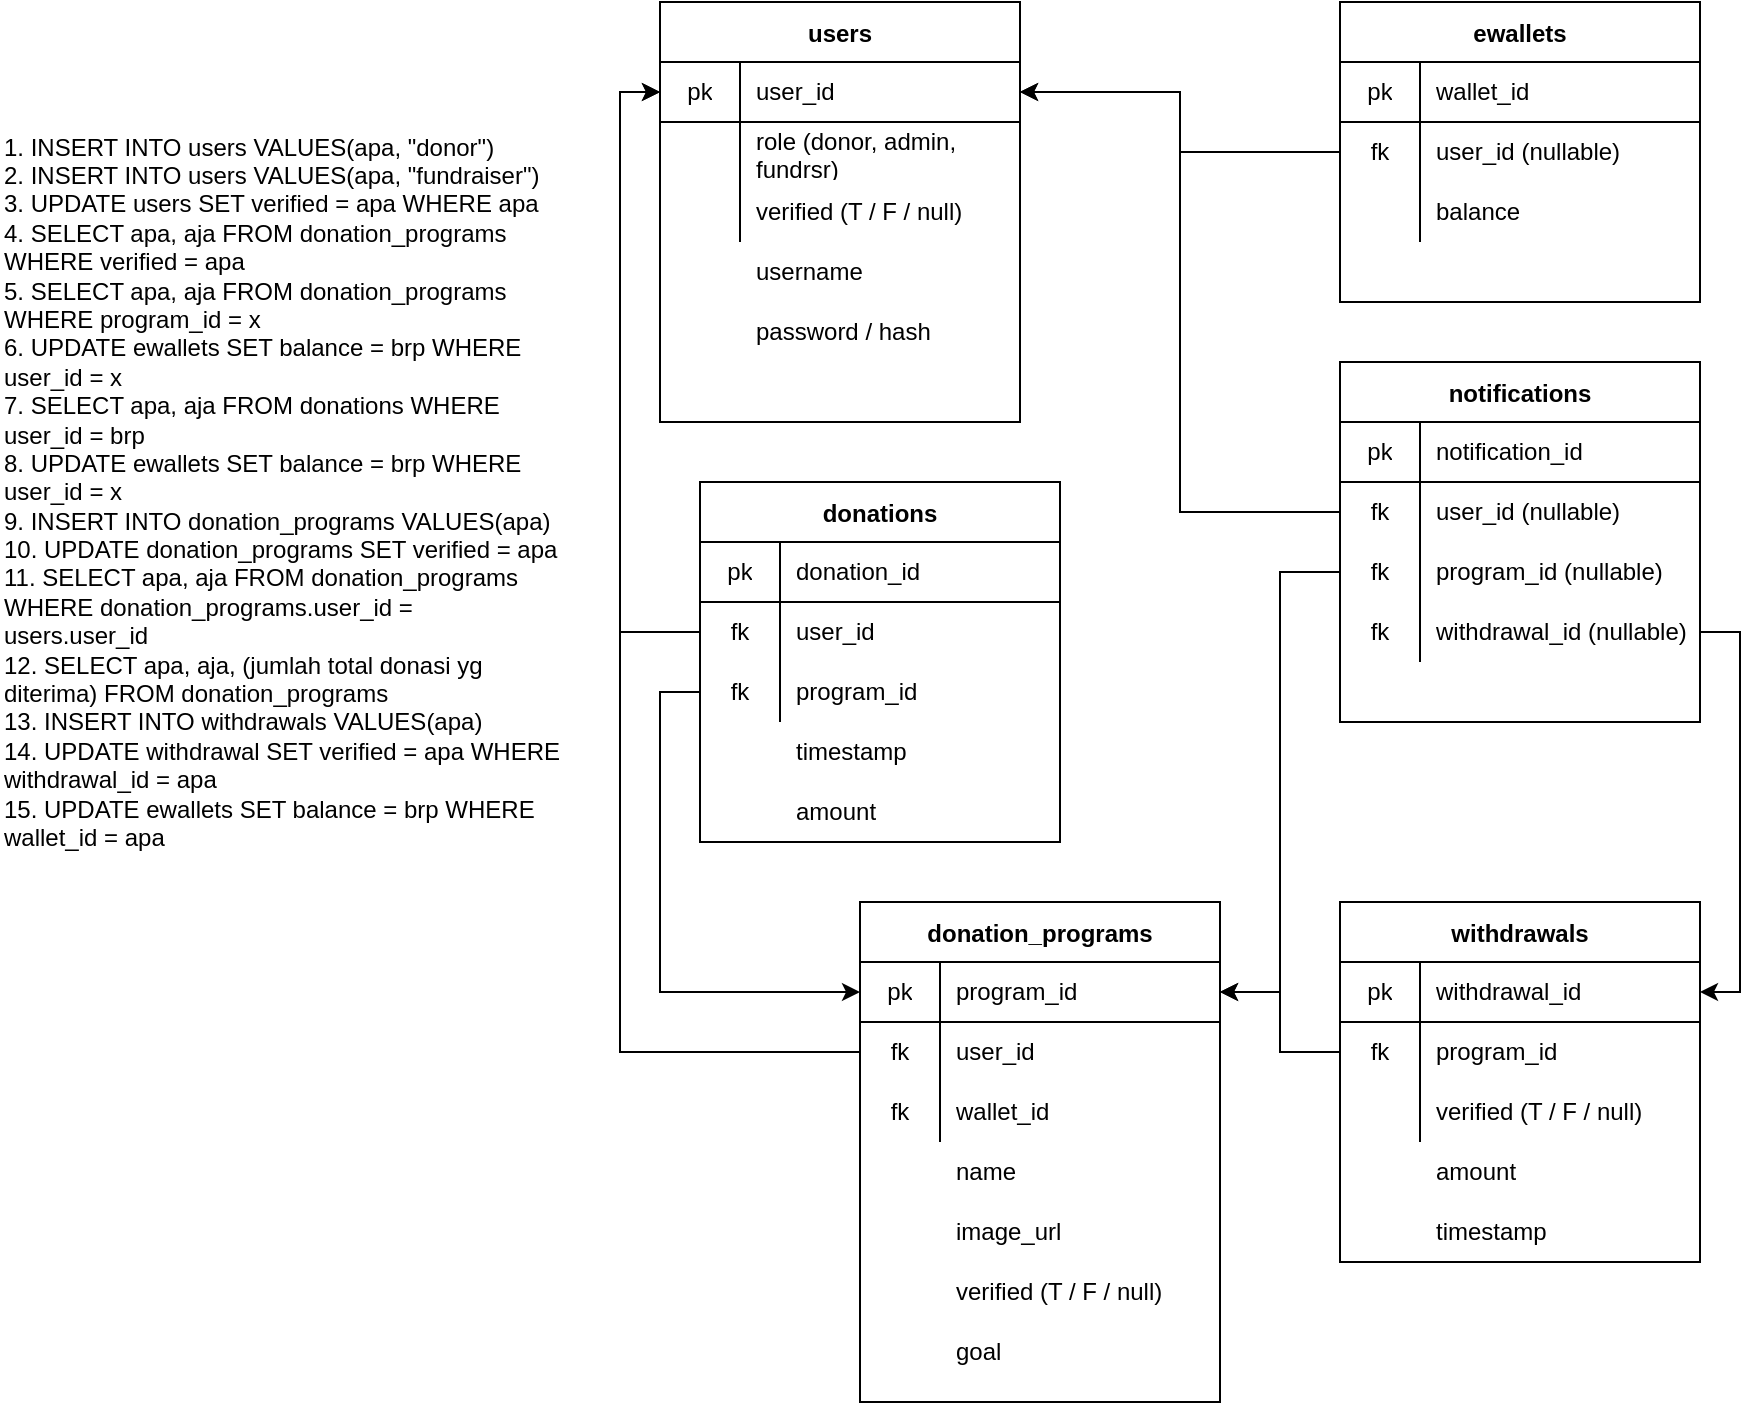 <mxfile version="14.9.5" type="device"><diagram id="EUw-It-gaYHAgssn2J-O" name="Page-1"><mxGraphModel dx="577" dy="476" grid="1" gridSize="10" guides="1" tooltips="1" connect="1" arrows="1" fold="1" page="1" pageScale="1" pageWidth="850" pageHeight="1100" math="0" shadow="0"><root><mxCell id="0"/><mxCell id="1" parent="0"/><mxCell id="Jzd1H7l2kzL9nQGSeCWF-21" value="ewallets" style="shape=table;startSize=30;container=1;collapsible=0;childLayout=tableLayout;fixedRows=1;rowLines=0;fontStyle=1;align=center;pointerEvents=1;" parent="1" vertex="1"><mxGeometry x="730" y="40" width="180" height="150" as="geometry"/></mxCell><mxCell id="Jzd1H7l2kzL9nQGSeCWF-22" value="" style="shape=partialRectangle;html=1;whiteSpace=wrap;collapsible=0;dropTarget=0;pointerEvents=1;fillColor=none;top=0;left=0;bottom=1;right=0;points=[[0,0.5],[1,0.5]];portConstraint=eastwest;" parent="Jzd1H7l2kzL9nQGSeCWF-21" vertex="1"><mxGeometry y="30" width="180" height="30" as="geometry"/></mxCell><mxCell id="Jzd1H7l2kzL9nQGSeCWF-23" value="pk" style="shape=partialRectangle;html=1;whiteSpace=wrap;connectable=0;fillColor=none;top=0;left=0;bottom=0;right=0;overflow=hidden;pointerEvents=1;" parent="Jzd1H7l2kzL9nQGSeCWF-22" vertex="1"><mxGeometry width="40" height="30" as="geometry"/></mxCell><mxCell id="Jzd1H7l2kzL9nQGSeCWF-24" value="&lt;div&gt;wallet_id&lt;/div&gt;" style="shape=partialRectangle;html=1;whiteSpace=wrap;connectable=0;fillColor=none;top=0;left=0;bottom=0;right=0;align=left;spacingLeft=6;overflow=hidden;pointerEvents=1;" parent="Jzd1H7l2kzL9nQGSeCWF-22" vertex="1"><mxGeometry x="40" width="140" height="30" as="geometry"/></mxCell><mxCell id="Jzd1H7l2kzL9nQGSeCWF-25" value="" style="shape=partialRectangle;html=1;whiteSpace=wrap;collapsible=0;dropTarget=0;pointerEvents=1;fillColor=none;top=0;left=0;bottom=0;right=0;points=[[0,0.5],[1,0.5]];portConstraint=eastwest;" parent="Jzd1H7l2kzL9nQGSeCWF-21" vertex="1"><mxGeometry y="60" width="180" height="30" as="geometry"/></mxCell><mxCell id="Jzd1H7l2kzL9nQGSeCWF-26" value="fk" style="shape=partialRectangle;html=1;whiteSpace=wrap;connectable=0;fillColor=none;top=0;left=0;bottom=0;right=0;overflow=hidden;pointerEvents=1;" parent="Jzd1H7l2kzL9nQGSeCWF-25" vertex="1"><mxGeometry width="40" height="30" as="geometry"/></mxCell><mxCell id="Jzd1H7l2kzL9nQGSeCWF-27" value="user_id (nullable)" style="shape=partialRectangle;html=1;whiteSpace=wrap;connectable=0;fillColor=none;top=0;left=0;bottom=0;right=0;align=left;spacingLeft=6;overflow=hidden;pointerEvents=1;" parent="Jzd1H7l2kzL9nQGSeCWF-25" vertex="1"><mxGeometry x="40" width="140" height="30" as="geometry"/></mxCell><mxCell id="Jzd1H7l2kzL9nQGSeCWF-28" value="" style="shape=partialRectangle;html=1;whiteSpace=wrap;collapsible=0;dropTarget=0;pointerEvents=1;fillColor=none;top=0;left=0;bottom=0;right=0;points=[[0,0.5],[1,0.5]];portConstraint=eastwest;" parent="Jzd1H7l2kzL9nQGSeCWF-21" vertex="1"><mxGeometry y="90" width="180" height="30" as="geometry"/></mxCell><mxCell id="Jzd1H7l2kzL9nQGSeCWF-29" value="" style="shape=partialRectangle;html=1;whiteSpace=wrap;connectable=0;fillColor=none;top=0;left=0;bottom=0;right=0;overflow=hidden;pointerEvents=1;" parent="Jzd1H7l2kzL9nQGSeCWF-28" vertex="1"><mxGeometry width="40" height="30" as="geometry"/></mxCell><mxCell id="Jzd1H7l2kzL9nQGSeCWF-30" value="balance" style="shape=partialRectangle;html=1;whiteSpace=wrap;connectable=0;fillColor=none;top=0;left=0;bottom=0;right=0;align=left;spacingLeft=6;overflow=hidden;pointerEvents=1;" parent="Jzd1H7l2kzL9nQGSeCWF-28" vertex="1"><mxGeometry x="40" width="140" height="30" as="geometry"/></mxCell><mxCell id="Jzd1H7l2kzL9nQGSeCWF-72" style="edgeStyle=orthogonalEdgeStyle;rounded=0;orthogonalLoop=1;jettySize=auto;html=1;entryX=0;entryY=0.5;entryDx=0;entryDy=0;" parent="1" source="Jzd1H7l2kzL9nQGSeCWF-49" target="Jzd1H7l2kzL9nQGSeCWF-12" edge="1"><mxGeometry relative="1" as="geometry"/></mxCell><mxCell id="Jzd1H7l2kzL9nQGSeCWF-85" value="&lt;div align=&quot;left&quot;&gt;1. INSERT INTO users VALUES(apa, &quot;donor&quot;)&lt;/div&gt;&lt;div align=&quot;left&quot;&gt;2. INSERT INTO users VALUES(apa, &quot;fundraiser&quot;)&lt;/div&gt;&lt;div align=&quot;left&quot;&gt;3. UPDATE users SET verified = apa WHERE apa&lt;/div&gt;&lt;div align=&quot;left&quot;&gt;4. SELECT apa, aja FROM donation_programs WHERE verified = apa&lt;br&gt;&lt;/div&gt;&lt;div align=&quot;left&quot;&gt;5. SELECT apa, aja FROM donation_programs WHERE program_id = x&lt;/div&gt;&lt;div align=&quot;left&quot;&gt;6. UPDATE ewallets SET balance = brp WHERE user_id = x&lt;/div&gt;&lt;div align=&quot;left&quot;&gt;7. SELECT apa, aja FROM donations WHERE user_id = brp&lt;br&gt;&lt;/div&gt;&lt;div align=&quot;left&quot;&gt;8. UPDATE ewallets SET balance = brp WHERE user_id = x&lt;/div&gt;&lt;div align=&quot;left&quot;&gt;9. INSERT INTO donation_programs VALUES(apa)&lt;/div&gt;&lt;div align=&quot;left&quot;&gt;10. UPDATE donation_programs SET verified = apa&lt;/div&gt;&lt;div align=&quot;left&quot;&gt;11. SELECT apa, aja FROM donation_programs WHERE donation_programs.user_id = users.user_id&lt;/div&gt;&lt;div align=&quot;left&quot;&gt;12. SELECT apa, aja, (jumlah total donasi yg diterima) FROM donation_programs&lt;br&gt;13. INSERT INTO withdrawals VALUES(apa)&lt;/div&gt;&lt;div align=&quot;left&quot;&gt;14. UPDATE withdrawal SET verified = apa WHERE withdrawal_id = apa&lt;/div&gt;&lt;div align=&quot;left&quot;&gt;15. UPDATE ewallets SET balance = brp WHERE wallet_id = apa&lt;br&gt;&lt;/div&gt;" style="text;html=1;strokeColor=none;fillColor=none;align=left;verticalAlign=middle;whiteSpace=wrap;rounded=0;" parent="1" vertex="1"><mxGeometry x="60" y="50" width="280" height="470" as="geometry"/></mxCell><mxCell id="Jzd1H7l2kzL9nQGSeCWF-88" style="edgeStyle=orthogonalEdgeStyle;rounded=0;orthogonalLoop=1;jettySize=auto;html=1;entryX=1;entryY=0.5;entryDx=0;entryDy=0;" parent="1" source="Jzd1H7l2kzL9nQGSeCWF-25" target="Jzd1H7l2kzL9nQGSeCWF-12" edge="1"><mxGeometry relative="1" as="geometry"/></mxCell><mxCell id="Jzd1H7l2kzL9nQGSeCWF-104" style="edgeStyle=orthogonalEdgeStyle;rounded=0;orthogonalLoop=1;jettySize=auto;html=1;entryX=0;entryY=0.5;entryDx=0;entryDy=0;exitX=0;exitY=0.5;exitDx=0;exitDy=0;" parent="1" source="Jzd1H7l2kzL9nQGSeCWF-93" target="Jzd1H7l2kzL9nQGSeCWF-12" edge="1"><mxGeometry relative="1" as="geometry"/></mxCell><mxCell id="Ds6Fi17zF-1QNq_wDJxu-2" value="" style="group" vertex="1" connectable="0" parent="1"><mxGeometry x="490" y="490" width="180" height="250" as="geometry"/></mxCell><mxCell id="Jzd1H7l2kzL9nQGSeCWF-45" value="donation_programs" style="shape=table;startSize=30;container=1;collapsible=0;childLayout=tableLayout;fixedRows=1;rowLines=0;fontStyle=1;align=center;pointerEvents=1;" parent="Ds6Fi17zF-1QNq_wDJxu-2" vertex="1"><mxGeometry width="180" height="250" as="geometry"/></mxCell><mxCell id="Jzd1H7l2kzL9nQGSeCWF-46" value="" style="shape=partialRectangle;html=1;whiteSpace=wrap;collapsible=0;dropTarget=0;pointerEvents=1;fillColor=none;top=0;left=0;bottom=1;right=0;points=[[0,0.5],[1,0.5]];portConstraint=eastwest;" parent="Jzd1H7l2kzL9nQGSeCWF-45" vertex="1"><mxGeometry y="30" width="180" height="30" as="geometry"/></mxCell><mxCell id="Jzd1H7l2kzL9nQGSeCWF-47" value="pk" style="shape=partialRectangle;html=1;whiteSpace=wrap;connectable=0;fillColor=none;top=0;left=0;bottom=0;right=0;overflow=hidden;pointerEvents=1;" parent="Jzd1H7l2kzL9nQGSeCWF-46" vertex="1"><mxGeometry width="40" height="30" as="geometry"/></mxCell><mxCell id="Jzd1H7l2kzL9nQGSeCWF-48" value="program_id" style="shape=partialRectangle;html=1;whiteSpace=wrap;connectable=0;fillColor=none;top=0;left=0;bottom=0;right=0;align=left;spacingLeft=6;overflow=hidden;pointerEvents=1;" parent="Jzd1H7l2kzL9nQGSeCWF-46" vertex="1"><mxGeometry x="40" width="140" height="30" as="geometry"/></mxCell><mxCell id="Jzd1H7l2kzL9nQGSeCWF-49" value="" style="shape=partialRectangle;html=1;whiteSpace=wrap;collapsible=0;dropTarget=0;pointerEvents=1;fillColor=none;top=0;left=0;bottom=0;right=0;points=[[0,0.5],[1,0.5]];portConstraint=eastwest;" parent="Jzd1H7l2kzL9nQGSeCWF-45" vertex="1"><mxGeometry y="60" width="180" height="30" as="geometry"/></mxCell><mxCell id="Jzd1H7l2kzL9nQGSeCWF-50" value="fk" style="shape=partialRectangle;html=1;whiteSpace=wrap;connectable=0;fillColor=none;top=0;left=0;bottom=0;right=0;overflow=hidden;pointerEvents=1;" parent="Jzd1H7l2kzL9nQGSeCWF-49" vertex="1"><mxGeometry width="40" height="30" as="geometry"/></mxCell><mxCell id="Jzd1H7l2kzL9nQGSeCWF-51" value="user_id" style="shape=partialRectangle;html=1;whiteSpace=wrap;connectable=0;fillColor=none;top=0;left=0;bottom=0;right=0;align=left;spacingLeft=6;overflow=hidden;pointerEvents=1;" parent="Jzd1H7l2kzL9nQGSeCWF-49" vertex="1"><mxGeometry x="40" width="140" height="30" as="geometry"/></mxCell><mxCell id="Jzd1H7l2kzL9nQGSeCWF-52" value="" style="shape=partialRectangle;html=1;whiteSpace=wrap;collapsible=0;dropTarget=0;pointerEvents=1;fillColor=none;top=0;left=0;bottom=0;right=0;points=[[0,0.5],[1,0.5]];portConstraint=eastwest;" parent="Jzd1H7l2kzL9nQGSeCWF-45" vertex="1"><mxGeometry y="90" width="180" height="30" as="geometry"/></mxCell><mxCell id="Jzd1H7l2kzL9nQGSeCWF-53" value="fk" style="shape=partialRectangle;html=1;whiteSpace=wrap;connectable=0;fillColor=none;top=0;left=0;bottom=0;right=0;overflow=hidden;pointerEvents=1;" parent="Jzd1H7l2kzL9nQGSeCWF-52" vertex="1"><mxGeometry width="40" height="30" as="geometry"/></mxCell><mxCell id="Jzd1H7l2kzL9nQGSeCWF-54" value="wallet_id" style="shape=partialRectangle;html=1;whiteSpace=wrap;connectable=0;fillColor=none;top=0;left=0;bottom=0;right=0;align=left;spacingLeft=6;overflow=hidden;pointerEvents=1;" parent="Jzd1H7l2kzL9nQGSeCWF-52" vertex="1"><mxGeometry x="40" width="140" height="30" as="geometry"/></mxCell><mxCell id="Jzd1H7l2kzL9nQGSeCWF-55" value="" style="shape=partialRectangle;html=1;whiteSpace=wrap;connectable=0;fillColor=none;top=0;left=0;bottom=0;right=0;overflow=hidden;pointerEvents=1;" parent="Ds6Fi17zF-1QNq_wDJxu-2" vertex="1"><mxGeometry y="210" width="40" height="30" as="geometry"/></mxCell><mxCell id="Jzd1H7l2kzL9nQGSeCWF-56" value="goal" style="shape=partialRectangle;html=1;whiteSpace=wrap;connectable=0;fillColor=none;top=0;left=0;bottom=0;right=0;align=left;spacingLeft=6;overflow=hidden;pointerEvents=1;" parent="Ds6Fi17zF-1QNq_wDJxu-2" vertex="1"><mxGeometry x="40" y="210" width="140" height="30" as="geometry"/></mxCell><mxCell id="Jzd1H7l2kzL9nQGSeCWF-58" value="" style="shape=partialRectangle;html=1;whiteSpace=wrap;connectable=0;fillColor=none;top=0;left=0;bottom=0;right=0;overflow=hidden;pointerEvents=1;" parent="Ds6Fi17zF-1QNq_wDJxu-2" vertex="1"><mxGeometry y="120" width="40" height="30" as="geometry"/></mxCell><mxCell id="Jzd1H7l2kzL9nQGSeCWF-59" value="name" style="shape=partialRectangle;html=1;whiteSpace=wrap;connectable=0;fillColor=none;top=0;left=0;bottom=0;right=0;align=left;spacingLeft=6;overflow=hidden;pointerEvents=1;" parent="Ds6Fi17zF-1QNq_wDJxu-2" vertex="1"><mxGeometry x="40" y="120" width="140" height="30" as="geometry"/></mxCell><mxCell id="Jzd1H7l2kzL9nQGSeCWF-70" value="" style="shape=partialRectangle;html=1;whiteSpace=wrap;connectable=0;fillColor=none;top=0;left=0;bottom=0;right=0;overflow=hidden;pointerEvents=1;" parent="Ds6Fi17zF-1QNq_wDJxu-2" vertex="1"><mxGeometry y="150" width="40" height="30" as="geometry"/></mxCell><mxCell id="Jzd1H7l2kzL9nQGSeCWF-71" value="image_url" style="shape=partialRectangle;html=1;whiteSpace=wrap;connectable=0;fillColor=none;top=0;left=0;bottom=0;right=0;align=left;spacingLeft=6;overflow=hidden;pointerEvents=1;" parent="Ds6Fi17zF-1QNq_wDJxu-2" vertex="1"><mxGeometry x="40" y="150" width="140" height="30" as="geometry"/></mxCell><mxCell id="Jzd1H7l2kzL9nQGSeCWF-78" value="" style="shape=partialRectangle;html=1;whiteSpace=wrap;connectable=0;fillColor=none;top=0;left=0;bottom=0;right=0;overflow=hidden;pointerEvents=1;" parent="Ds6Fi17zF-1QNq_wDJxu-2" vertex="1"><mxGeometry y="180" width="40" height="30" as="geometry"/></mxCell><mxCell id="Jzd1H7l2kzL9nQGSeCWF-79" value="verified (T / F / null)" style="shape=partialRectangle;html=1;whiteSpace=wrap;connectable=0;fillColor=none;top=0;left=0;bottom=0;right=0;align=left;spacingLeft=6;overflow=hidden;pointerEvents=1;" parent="Ds6Fi17zF-1QNq_wDJxu-2" vertex="1"><mxGeometry x="40" y="180" width="140" height="30" as="geometry"/></mxCell><mxCell id="Ds6Fi17zF-1QNq_wDJxu-3" value="" style="group" vertex="1" connectable="0" parent="1"><mxGeometry x="410" y="280" width="180" height="180" as="geometry"/></mxCell><mxCell id="Jzd1H7l2kzL9nQGSeCWF-89" value="donations" style="shape=table;startSize=30;container=1;collapsible=0;childLayout=tableLayout;fixedRows=1;rowLines=0;fontStyle=1;align=center;pointerEvents=1;" parent="Ds6Fi17zF-1QNq_wDJxu-3" vertex="1"><mxGeometry width="180" height="180" as="geometry"/></mxCell><mxCell id="Jzd1H7l2kzL9nQGSeCWF-90" value="" style="shape=partialRectangle;html=1;whiteSpace=wrap;collapsible=0;dropTarget=0;pointerEvents=1;fillColor=none;top=0;left=0;bottom=1;right=0;points=[[0,0.5],[1,0.5]];portConstraint=eastwest;" parent="Jzd1H7l2kzL9nQGSeCWF-89" vertex="1"><mxGeometry y="30" width="180" height="30" as="geometry"/></mxCell><mxCell id="Jzd1H7l2kzL9nQGSeCWF-91" value="pk" style="shape=partialRectangle;html=1;whiteSpace=wrap;connectable=0;fillColor=none;top=0;left=0;bottom=0;right=0;overflow=hidden;pointerEvents=1;" parent="Jzd1H7l2kzL9nQGSeCWF-90" vertex="1"><mxGeometry width="40" height="30" as="geometry"/></mxCell><mxCell id="Jzd1H7l2kzL9nQGSeCWF-92" value="donation_id" style="shape=partialRectangle;html=1;whiteSpace=wrap;connectable=0;fillColor=none;top=0;left=0;bottom=0;right=0;align=left;spacingLeft=6;overflow=hidden;pointerEvents=1;" parent="Jzd1H7l2kzL9nQGSeCWF-90" vertex="1"><mxGeometry x="40" width="140" height="30" as="geometry"/></mxCell><mxCell id="Jzd1H7l2kzL9nQGSeCWF-93" value="" style="shape=partialRectangle;html=1;whiteSpace=wrap;collapsible=0;dropTarget=0;pointerEvents=1;fillColor=none;top=0;left=0;bottom=0;right=0;points=[[0,0.5],[1,0.5]];portConstraint=eastwest;" parent="Jzd1H7l2kzL9nQGSeCWF-89" vertex="1"><mxGeometry y="60" width="180" height="30" as="geometry"/></mxCell><mxCell id="Jzd1H7l2kzL9nQGSeCWF-94" value="&lt;div&gt;fk&lt;/div&gt;" style="shape=partialRectangle;html=1;whiteSpace=wrap;connectable=0;fillColor=none;top=0;left=0;bottom=0;right=0;overflow=hidden;pointerEvents=1;" parent="Jzd1H7l2kzL9nQGSeCWF-93" vertex="1"><mxGeometry width="40" height="30" as="geometry"/></mxCell><mxCell id="Jzd1H7l2kzL9nQGSeCWF-95" value="user_id" style="shape=partialRectangle;html=1;whiteSpace=wrap;connectable=0;fillColor=none;top=0;left=0;bottom=0;right=0;align=left;spacingLeft=6;overflow=hidden;pointerEvents=1;" parent="Jzd1H7l2kzL9nQGSeCWF-93" vertex="1"><mxGeometry x="40" width="140" height="30" as="geometry"/></mxCell><mxCell id="Jzd1H7l2kzL9nQGSeCWF-96" value="" style="shape=partialRectangle;html=1;whiteSpace=wrap;collapsible=0;dropTarget=0;pointerEvents=1;fillColor=none;top=0;left=0;bottom=0;right=0;points=[[0,0.5],[1,0.5]];portConstraint=eastwest;" parent="Jzd1H7l2kzL9nQGSeCWF-89" vertex="1"><mxGeometry y="90" width="180" height="30" as="geometry"/></mxCell><mxCell id="Jzd1H7l2kzL9nQGSeCWF-97" value="fk" style="shape=partialRectangle;html=1;whiteSpace=wrap;connectable=0;fillColor=none;top=0;left=0;bottom=0;right=0;overflow=hidden;pointerEvents=1;" parent="Jzd1H7l2kzL9nQGSeCWF-96" vertex="1"><mxGeometry width="40" height="30" as="geometry"/></mxCell><mxCell id="Jzd1H7l2kzL9nQGSeCWF-98" value="program_id" style="shape=partialRectangle;html=1;whiteSpace=wrap;connectable=0;fillColor=none;top=0;left=0;bottom=0;right=0;align=left;spacingLeft=6;overflow=hidden;pointerEvents=1;" parent="Jzd1H7l2kzL9nQGSeCWF-96" vertex="1"><mxGeometry x="40" width="140" height="30" as="geometry"/></mxCell><mxCell id="Jzd1H7l2kzL9nQGSeCWF-99" value="" style="shape=partialRectangle;html=1;whiteSpace=wrap;connectable=0;fillColor=none;top=0;left=0;bottom=0;right=0;overflow=hidden;pointerEvents=1;" parent="Ds6Fi17zF-1QNq_wDJxu-3" vertex="1"><mxGeometry y="120" width="40" height="30" as="geometry"/></mxCell><mxCell id="Jzd1H7l2kzL9nQGSeCWF-100" value="timestamp" style="shape=partialRectangle;html=1;whiteSpace=wrap;connectable=0;fillColor=none;top=0;left=0;bottom=0;right=0;align=left;spacingLeft=6;overflow=hidden;pointerEvents=1;" parent="Ds6Fi17zF-1QNq_wDJxu-3" vertex="1"><mxGeometry x="40" y="120" width="140" height="30" as="geometry"/></mxCell><mxCell id="Jzd1H7l2kzL9nQGSeCWF-102" value="" style="shape=partialRectangle;html=1;whiteSpace=wrap;connectable=0;fillColor=none;top=0;left=0;bottom=0;right=0;overflow=hidden;pointerEvents=1;" parent="Ds6Fi17zF-1QNq_wDJxu-3" vertex="1"><mxGeometry y="150" width="40" height="30" as="geometry"/></mxCell><mxCell id="Jzd1H7l2kzL9nQGSeCWF-103" value="amount" style="shape=partialRectangle;html=1;whiteSpace=wrap;connectable=0;fillColor=none;top=0;left=0;bottom=0;right=0;align=left;spacingLeft=6;overflow=hidden;pointerEvents=1;" parent="Ds6Fi17zF-1QNq_wDJxu-3" vertex="1"><mxGeometry x="40" y="150" width="140" height="30" as="geometry"/></mxCell><mxCell id="Ds6Fi17zF-1QNq_wDJxu-4" value="" style="group" vertex="1" connectable="0" parent="1"><mxGeometry x="730" y="490" width="180" height="180" as="geometry"/></mxCell><mxCell id="Jzd1H7l2kzL9nQGSeCWF-60" value="withdrawals" style="shape=table;startSize=30;container=1;collapsible=0;childLayout=tableLayout;fixedRows=1;rowLines=0;fontStyle=1;align=center;pointerEvents=1;" parent="Ds6Fi17zF-1QNq_wDJxu-4" vertex="1"><mxGeometry width="180" height="180" as="geometry"/></mxCell><mxCell id="Jzd1H7l2kzL9nQGSeCWF-61" value="" style="shape=partialRectangle;html=1;whiteSpace=wrap;collapsible=0;dropTarget=0;pointerEvents=1;fillColor=none;top=0;left=0;bottom=1;right=0;points=[[0,0.5],[1,0.5]];portConstraint=eastwest;" parent="Jzd1H7l2kzL9nQGSeCWF-60" vertex="1"><mxGeometry y="30" width="180" height="30" as="geometry"/></mxCell><mxCell id="Jzd1H7l2kzL9nQGSeCWF-62" value="pk" style="shape=partialRectangle;html=1;whiteSpace=wrap;connectable=0;fillColor=none;top=0;left=0;bottom=0;right=0;overflow=hidden;pointerEvents=1;" parent="Jzd1H7l2kzL9nQGSeCWF-61" vertex="1"><mxGeometry width="40" height="30" as="geometry"/></mxCell><mxCell id="Jzd1H7l2kzL9nQGSeCWF-63" value="withdrawal_id" style="shape=partialRectangle;html=1;whiteSpace=wrap;connectable=0;fillColor=none;top=0;left=0;bottom=0;right=0;align=left;spacingLeft=6;overflow=hidden;pointerEvents=1;" parent="Jzd1H7l2kzL9nQGSeCWF-61" vertex="1"><mxGeometry x="40" width="140" height="30" as="geometry"/></mxCell><mxCell id="Jzd1H7l2kzL9nQGSeCWF-64" value="" style="shape=partialRectangle;html=1;whiteSpace=wrap;collapsible=0;dropTarget=0;pointerEvents=1;fillColor=none;top=0;left=0;bottom=0;right=0;points=[[0,0.5],[1,0.5]];portConstraint=eastwest;" parent="Jzd1H7l2kzL9nQGSeCWF-60" vertex="1"><mxGeometry y="60" width="180" height="30" as="geometry"/></mxCell><mxCell id="Jzd1H7l2kzL9nQGSeCWF-65" value="fk" style="shape=partialRectangle;html=1;whiteSpace=wrap;connectable=0;fillColor=none;top=0;left=0;bottom=0;right=0;overflow=hidden;pointerEvents=1;" parent="Jzd1H7l2kzL9nQGSeCWF-64" vertex="1"><mxGeometry width="40" height="30" as="geometry"/></mxCell><mxCell id="Jzd1H7l2kzL9nQGSeCWF-66" value="program_id" style="shape=partialRectangle;html=1;whiteSpace=wrap;connectable=0;fillColor=none;top=0;left=0;bottom=0;right=0;align=left;spacingLeft=6;overflow=hidden;pointerEvents=1;" parent="Jzd1H7l2kzL9nQGSeCWF-64" vertex="1"><mxGeometry x="40" width="140" height="30" as="geometry"/></mxCell><mxCell id="Jzd1H7l2kzL9nQGSeCWF-67" value="" style="shape=partialRectangle;html=1;whiteSpace=wrap;collapsible=0;dropTarget=0;pointerEvents=1;fillColor=none;top=0;left=0;bottom=0;right=0;points=[[0,0.5],[1,0.5]];portConstraint=eastwest;" parent="Jzd1H7l2kzL9nQGSeCWF-60" vertex="1"><mxGeometry y="90" width="180" height="30" as="geometry"/></mxCell><mxCell id="Jzd1H7l2kzL9nQGSeCWF-68" value="" style="shape=partialRectangle;html=1;whiteSpace=wrap;connectable=0;fillColor=none;top=0;left=0;bottom=0;right=0;overflow=hidden;pointerEvents=1;" parent="Jzd1H7l2kzL9nQGSeCWF-67" vertex="1"><mxGeometry width="40" height="30" as="geometry"/></mxCell><mxCell id="Jzd1H7l2kzL9nQGSeCWF-69" value="verified (T / F / null)" style="shape=partialRectangle;html=1;whiteSpace=wrap;connectable=0;fillColor=none;top=0;left=0;bottom=0;right=0;align=left;spacingLeft=6;overflow=hidden;pointerEvents=1;" parent="Jzd1H7l2kzL9nQGSeCWF-67" vertex="1"><mxGeometry x="40" width="140" height="30" as="geometry"/></mxCell><mxCell id="Jzd1H7l2kzL9nQGSeCWF-74" value="" style="shape=partialRectangle;html=1;whiteSpace=wrap;connectable=0;fillColor=none;top=0;left=0;bottom=0;right=0;overflow=hidden;pointerEvents=1;" parent="Ds6Fi17zF-1QNq_wDJxu-4" vertex="1"><mxGeometry y="120" width="40" height="30" as="geometry"/></mxCell><mxCell id="Jzd1H7l2kzL9nQGSeCWF-75" value="amount" style="shape=partialRectangle;html=1;whiteSpace=wrap;connectable=0;fillColor=none;top=0;left=0;bottom=0;right=0;align=left;spacingLeft=6;overflow=hidden;pointerEvents=1;" parent="Ds6Fi17zF-1QNq_wDJxu-4" vertex="1"><mxGeometry x="40" y="120" width="140" height="30" as="geometry"/></mxCell><mxCell id="Jzd1H7l2kzL9nQGSeCWF-76" value="" style="shape=partialRectangle;html=1;whiteSpace=wrap;connectable=0;fillColor=none;top=0;left=0;bottom=0;right=0;overflow=hidden;pointerEvents=1;" parent="Ds6Fi17zF-1QNq_wDJxu-4" vertex="1"><mxGeometry y="150" width="40" height="30" as="geometry"/></mxCell><mxCell id="Jzd1H7l2kzL9nQGSeCWF-77" value="timestamp" style="shape=partialRectangle;html=1;whiteSpace=wrap;connectable=0;fillColor=none;top=0;left=0;bottom=0;right=0;align=left;spacingLeft=6;overflow=hidden;pointerEvents=1;" parent="Ds6Fi17zF-1QNq_wDJxu-4" vertex="1"><mxGeometry x="40" y="150" width="140" height="30" as="geometry"/></mxCell><mxCell id="Ds6Fi17zF-1QNq_wDJxu-5" value="" style="group" vertex="1" connectable="0" parent="1"><mxGeometry x="390" y="40" width="180" height="210" as="geometry"/></mxCell><mxCell id="Jzd1H7l2kzL9nQGSeCWF-11" value="users" style="shape=table;startSize=30;container=1;collapsible=0;childLayout=tableLayout;fixedRows=1;rowLines=0;fontStyle=1;align=center;pointerEvents=1;" parent="Ds6Fi17zF-1QNq_wDJxu-5" vertex="1"><mxGeometry width="180" height="210" as="geometry"/></mxCell><mxCell id="Jzd1H7l2kzL9nQGSeCWF-12" value="" style="shape=partialRectangle;html=1;whiteSpace=wrap;collapsible=0;dropTarget=0;pointerEvents=1;fillColor=none;top=0;left=0;bottom=1;right=0;points=[[0,0.5],[1,0.5]];portConstraint=eastwest;" parent="Jzd1H7l2kzL9nQGSeCWF-11" vertex="1"><mxGeometry y="30" width="180" height="30" as="geometry"/></mxCell><mxCell id="Jzd1H7l2kzL9nQGSeCWF-13" value="pk" style="shape=partialRectangle;html=1;whiteSpace=wrap;connectable=0;fillColor=none;top=0;left=0;bottom=0;right=0;overflow=hidden;pointerEvents=1;" parent="Jzd1H7l2kzL9nQGSeCWF-12" vertex="1"><mxGeometry width="40" height="30" as="geometry"/></mxCell><mxCell id="Jzd1H7l2kzL9nQGSeCWF-14" value="user_id" style="shape=partialRectangle;html=1;whiteSpace=wrap;connectable=0;fillColor=none;top=0;left=0;bottom=0;right=0;align=left;spacingLeft=6;overflow=hidden;pointerEvents=1;" parent="Jzd1H7l2kzL9nQGSeCWF-12" vertex="1"><mxGeometry x="40" width="140" height="30" as="geometry"/></mxCell><mxCell id="Jzd1H7l2kzL9nQGSeCWF-15" value="" style="shape=partialRectangle;html=1;whiteSpace=wrap;collapsible=0;dropTarget=0;pointerEvents=1;fillColor=none;top=0;left=0;bottom=0;right=0;points=[[0,0.5],[1,0.5]];portConstraint=eastwest;" parent="Jzd1H7l2kzL9nQGSeCWF-11" vertex="1"><mxGeometry y="60" width="180" height="30" as="geometry"/></mxCell><mxCell id="Jzd1H7l2kzL9nQGSeCWF-16" value="" style="shape=partialRectangle;html=1;whiteSpace=wrap;connectable=0;fillColor=none;top=0;left=0;bottom=0;right=0;overflow=hidden;pointerEvents=1;" parent="Jzd1H7l2kzL9nQGSeCWF-15" vertex="1"><mxGeometry width="40" height="30" as="geometry"/></mxCell><mxCell id="Jzd1H7l2kzL9nQGSeCWF-17" value="role (donor&lt;span&gt;&lt;/span&gt;, admin, fundrsr)" style="shape=partialRectangle;html=1;whiteSpace=wrap;connectable=0;fillColor=none;top=0;left=0;bottom=0;right=0;align=left;spacingLeft=6;overflow=hidden;pointerEvents=1;" parent="Jzd1H7l2kzL9nQGSeCWF-15" vertex="1"><mxGeometry x="40" width="140" height="30" as="geometry"/></mxCell><mxCell id="Jzd1H7l2kzL9nQGSeCWF-18" value="" style="shape=partialRectangle;html=1;whiteSpace=wrap;collapsible=0;dropTarget=0;pointerEvents=1;fillColor=none;top=0;left=0;bottom=0;right=0;points=[[0,0.5],[1,0.5]];portConstraint=eastwest;" parent="Jzd1H7l2kzL9nQGSeCWF-11" vertex="1"><mxGeometry y="90" width="180" height="30" as="geometry"/></mxCell><mxCell id="Jzd1H7l2kzL9nQGSeCWF-19" value="" style="shape=partialRectangle;html=1;whiteSpace=wrap;connectable=0;fillColor=none;top=0;left=0;bottom=0;right=0;overflow=hidden;pointerEvents=1;" parent="Jzd1H7l2kzL9nQGSeCWF-18" vertex="1"><mxGeometry width="40" height="30" as="geometry"/></mxCell><mxCell id="Jzd1H7l2kzL9nQGSeCWF-20" value="verified (T / F / null)" style="shape=partialRectangle;html=1;whiteSpace=wrap;connectable=0;fillColor=none;top=0;left=0;bottom=0;right=0;align=left;spacingLeft=6;overflow=hidden;pointerEvents=1;" parent="Jzd1H7l2kzL9nQGSeCWF-18" vertex="1"><mxGeometry x="40" width="140" height="30" as="geometry"/></mxCell><mxCell id="Jzd1H7l2kzL9nQGSeCWF-31" value="" style="shape=partialRectangle;html=1;whiteSpace=wrap;connectable=0;fillColor=none;top=0;left=0;bottom=0;right=0;overflow=hidden;pointerEvents=1;" parent="Ds6Fi17zF-1QNq_wDJxu-5" vertex="1"><mxGeometry y="120" width="40" height="30" as="geometry"/></mxCell><mxCell id="Jzd1H7l2kzL9nQGSeCWF-32" value="username" style="shape=partialRectangle;html=1;whiteSpace=wrap;connectable=0;fillColor=none;top=0;left=0;bottom=0;right=0;align=left;spacingLeft=6;overflow=hidden;pointerEvents=1;" parent="Ds6Fi17zF-1QNq_wDJxu-5" vertex="1"><mxGeometry x="40" y="120" width="140" height="30" as="geometry"/></mxCell><mxCell id="Jzd1H7l2kzL9nQGSeCWF-80" value="" style="shape=partialRectangle;html=1;whiteSpace=wrap;connectable=0;fillColor=none;top=0;left=0;bottom=0;right=0;overflow=hidden;pointerEvents=1;" parent="Ds6Fi17zF-1QNq_wDJxu-5" vertex="1"><mxGeometry y="150" width="40" height="30" as="geometry"/></mxCell><mxCell id="Jzd1H7l2kzL9nQGSeCWF-81" value="password / hash" style="shape=partialRectangle;html=1;whiteSpace=wrap;connectable=0;fillColor=none;top=0;left=0;bottom=0;right=0;align=left;spacingLeft=6;overflow=hidden;pointerEvents=1;" parent="Ds6Fi17zF-1QNq_wDJxu-5" vertex="1"><mxGeometry x="40" y="150" width="140" height="30" as="geometry"/></mxCell><mxCell id="Jzd1H7l2kzL9nQGSeCWF-86" value="" style="shape=partialRectangle;html=1;whiteSpace=wrap;connectable=0;fillColor=none;top=0;left=0;bottom=0;right=0;overflow=hidden;pointerEvents=1;" parent="Ds6Fi17zF-1QNq_wDJxu-5" vertex="1"><mxGeometry y="180" width="40" height="30" as="geometry"/></mxCell><mxCell id="Jzd1H7l2kzL9nQGSeCWF-87" value="" style="shape=partialRectangle;html=1;whiteSpace=wrap;connectable=0;fillColor=none;top=0;left=0;bottom=0;right=0;align=left;spacingLeft=6;overflow=hidden;pointerEvents=1;" parent="Ds6Fi17zF-1QNq_wDJxu-5" vertex="1"><mxGeometry x="40" y="180" width="140" height="30" as="geometry"/></mxCell><mxCell id="Ds6Fi17zF-1QNq_wDJxu-7" style="edgeStyle=orthogonalEdgeStyle;rounded=0;orthogonalLoop=1;jettySize=auto;html=1;entryX=1;entryY=0.5;entryDx=0;entryDy=0;" edge="1" parent="1" source="Jzd1H7l2kzL9nQGSeCWF-64" target="Jzd1H7l2kzL9nQGSeCWF-46"><mxGeometry relative="1" as="geometry"/></mxCell><mxCell id="Ds6Fi17zF-1QNq_wDJxu-8" value="notifications" style="shape=table;startSize=30;container=1;collapsible=0;childLayout=tableLayout;fixedRows=1;rowLines=0;fontStyle=1;align=center;pointerEvents=1;" vertex="1" parent="1"><mxGeometry x="730" y="220" width="180" height="180" as="geometry"/></mxCell><mxCell id="Ds6Fi17zF-1QNq_wDJxu-9" value="" style="shape=partialRectangle;html=1;whiteSpace=wrap;collapsible=0;dropTarget=0;pointerEvents=1;fillColor=none;top=0;left=0;bottom=1;right=0;points=[[0,0.5],[1,0.5]];portConstraint=eastwest;" vertex="1" parent="Ds6Fi17zF-1QNq_wDJxu-8"><mxGeometry y="30" width="180" height="30" as="geometry"/></mxCell><mxCell id="Ds6Fi17zF-1QNq_wDJxu-10" value="pk" style="shape=partialRectangle;html=1;whiteSpace=wrap;connectable=0;fillColor=none;top=0;left=0;bottom=0;right=0;overflow=hidden;pointerEvents=1;" vertex="1" parent="Ds6Fi17zF-1QNq_wDJxu-9"><mxGeometry width="40" height="30" as="geometry"/></mxCell><mxCell id="Ds6Fi17zF-1QNq_wDJxu-11" value="notification_id" style="shape=partialRectangle;html=1;whiteSpace=wrap;connectable=0;fillColor=none;top=0;left=0;bottom=0;right=0;align=left;spacingLeft=6;overflow=hidden;pointerEvents=1;" vertex="1" parent="Ds6Fi17zF-1QNq_wDJxu-9"><mxGeometry x="40" width="140" height="30" as="geometry"/></mxCell><mxCell id="Ds6Fi17zF-1QNq_wDJxu-12" value="" style="shape=partialRectangle;html=1;whiteSpace=wrap;collapsible=0;dropTarget=0;pointerEvents=1;fillColor=none;top=0;left=0;bottom=0;right=0;points=[[0,0.5],[1,0.5]];portConstraint=eastwest;" vertex="1" parent="Ds6Fi17zF-1QNq_wDJxu-8"><mxGeometry y="60" width="180" height="30" as="geometry"/></mxCell><mxCell id="Ds6Fi17zF-1QNq_wDJxu-13" value="fk" style="shape=partialRectangle;html=1;whiteSpace=wrap;connectable=0;fillColor=none;top=0;left=0;bottom=0;right=0;overflow=hidden;pointerEvents=1;" vertex="1" parent="Ds6Fi17zF-1QNq_wDJxu-12"><mxGeometry width="40" height="30" as="geometry"/></mxCell><mxCell id="Ds6Fi17zF-1QNq_wDJxu-14" value="&lt;div&gt;user_id (nullable)&lt;br&gt;&lt;/div&gt;" style="shape=partialRectangle;html=1;whiteSpace=wrap;connectable=0;fillColor=none;top=0;left=0;bottom=0;right=0;align=left;spacingLeft=6;overflow=hidden;pointerEvents=1;" vertex="1" parent="Ds6Fi17zF-1QNq_wDJxu-12"><mxGeometry x="40" width="140" height="30" as="geometry"/></mxCell><mxCell id="Ds6Fi17zF-1QNq_wDJxu-20" value="" style="shape=partialRectangle;html=1;whiteSpace=wrap;collapsible=0;dropTarget=0;pointerEvents=1;fillColor=none;top=0;left=0;bottom=0;right=0;points=[[0,0.5],[1,0.5]];portConstraint=eastwest;" vertex="1" parent="Ds6Fi17zF-1QNq_wDJxu-8"><mxGeometry y="90" width="180" height="30" as="geometry"/></mxCell><mxCell id="Ds6Fi17zF-1QNq_wDJxu-21" value="fk" style="shape=partialRectangle;html=1;whiteSpace=wrap;connectable=0;fillColor=none;top=0;left=0;bottom=0;right=0;overflow=hidden;pointerEvents=1;" vertex="1" parent="Ds6Fi17zF-1QNq_wDJxu-20"><mxGeometry width="40" height="30" as="geometry"/></mxCell><mxCell id="Ds6Fi17zF-1QNq_wDJxu-22" value="program_id (nullable)" style="shape=partialRectangle;html=1;whiteSpace=wrap;connectable=0;fillColor=none;top=0;left=0;bottom=0;right=0;align=left;spacingLeft=6;overflow=hidden;pointerEvents=1;" vertex="1" parent="Ds6Fi17zF-1QNq_wDJxu-20"><mxGeometry x="40" width="140" height="30" as="geometry"/></mxCell><mxCell id="Ds6Fi17zF-1QNq_wDJxu-15" value="" style="shape=partialRectangle;html=1;whiteSpace=wrap;collapsible=0;dropTarget=0;pointerEvents=1;fillColor=none;top=0;left=0;bottom=0;right=0;points=[[0,0.5],[1,0.5]];portConstraint=eastwest;" vertex="1" parent="Ds6Fi17zF-1QNq_wDJxu-8"><mxGeometry y="120" width="180" height="30" as="geometry"/></mxCell><mxCell id="Ds6Fi17zF-1QNq_wDJxu-16" value="fk" style="shape=partialRectangle;html=1;whiteSpace=wrap;connectable=0;fillColor=none;top=0;left=0;bottom=0;right=0;overflow=hidden;pointerEvents=1;" vertex="1" parent="Ds6Fi17zF-1QNq_wDJxu-15"><mxGeometry width="40" height="30" as="geometry"/></mxCell><mxCell id="Ds6Fi17zF-1QNq_wDJxu-17" value="withdrawal_id (nullable)" style="shape=partialRectangle;html=1;whiteSpace=wrap;connectable=0;fillColor=none;top=0;left=0;bottom=0;right=0;align=left;spacingLeft=6;overflow=hidden;pointerEvents=1;" vertex="1" parent="Ds6Fi17zF-1QNq_wDJxu-15"><mxGeometry x="40" width="140" height="30" as="geometry"/></mxCell><mxCell id="Ds6Fi17zF-1QNq_wDJxu-23" style="edgeStyle=orthogonalEdgeStyle;rounded=0;orthogonalLoop=1;jettySize=auto;html=1;entryX=0;entryY=0.5;entryDx=0;entryDy=0;exitX=0;exitY=0.5;exitDx=0;exitDy=0;" edge="1" parent="1" source="Jzd1H7l2kzL9nQGSeCWF-96" target="Jzd1H7l2kzL9nQGSeCWF-46"><mxGeometry relative="1" as="geometry"/></mxCell><mxCell id="Ds6Fi17zF-1QNq_wDJxu-24" style="edgeStyle=orthogonalEdgeStyle;rounded=0;orthogonalLoop=1;jettySize=auto;html=1;entryX=1;entryY=0.5;entryDx=0;entryDy=0;" edge="1" parent="1" source="Ds6Fi17zF-1QNq_wDJxu-12" target="Jzd1H7l2kzL9nQGSeCWF-12"><mxGeometry relative="1" as="geometry"/></mxCell><mxCell id="Ds6Fi17zF-1QNq_wDJxu-25" style="edgeStyle=orthogonalEdgeStyle;rounded=0;orthogonalLoop=1;jettySize=auto;html=1;entryX=1;entryY=0.5;entryDx=0;entryDy=0;" edge="1" parent="1" source="Ds6Fi17zF-1QNq_wDJxu-20" target="Jzd1H7l2kzL9nQGSeCWF-46"><mxGeometry relative="1" as="geometry"/></mxCell><mxCell id="Ds6Fi17zF-1QNq_wDJxu-27" style="edgeStyle=orthogonalEdgeStyle;rounded=0;orthogonalLoop=1;jettySize=auto;html=1;entryX=1;entryY=0.5;entryDx=0;entryDy=0;exitX=1;exitY=0.5;exitDx=0;exitDy=0;" edge="1" parent="1" source="Ds6Fi17zF-1QNq_wDJxu-15" target="Jzd1H7l2kzL9nQGSeCWF-61"><mxGeometry relative="1" as="geometry"/></mxCell></root></mxGraphModel></diagram></mxfile>